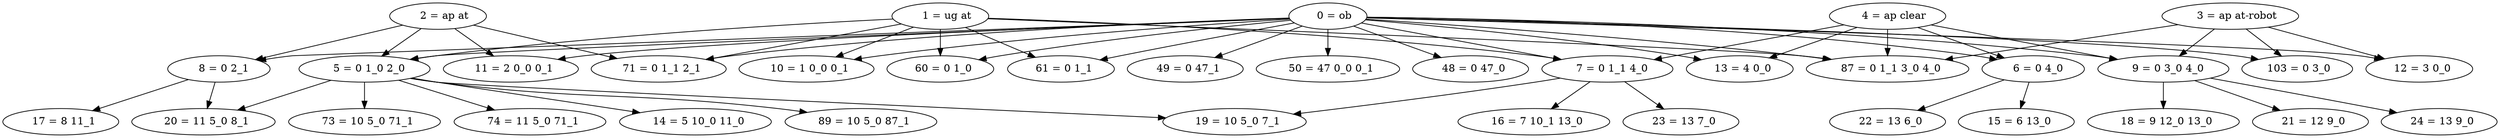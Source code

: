 strict digraph  {
"    0 = ob";
"    5 = 0 1_0 2_0 ";
"    6 = 0 4_0 ";
"    7 = 0 1_1 4_0 ";
"    8 = 0 2_1 ";
"    9 = 0 3_0 4_0 ";
"   10 = 1 0_0 0_1 ";
"   11 = 2 0_0 0_1 ";
"   12 = 3 0_0 ";
"   13 = 4 0_0 ";
"   71 = 0 1_1 2_1 ";
"  103 = 0 3_0 ";
"   48 = 0 47_0 ";
"   49 = 0 47_1 ";
"   50 = 47 0_0 0_1 ";
"   87 = 0 1_1 3_0 4_0 ";
"   60 = 0 1_0 ";
"   61 = 0 1_1 ";
"    1 = ug at";
"    2 = ap at";
"    4 = ap clear";
"    3 = ap at-robot";
"   73 = 10 5_0 71_1 ";
"   74 = 11 5_0 71_1 ";
"   14 = 5 10_0 11_0 ";
"   19 = 10 5_0 7_1 ";
"   20 = 11 5_0 8_1 ";
"   89 = 10 5_0 87_1 ";
"   22 = 13 6_0 ";
"   15 = 6 13_0 ";
"   16 = 7 10_1 13_0 ";
"   23 = 13 7_0 ";
"   17 = 8 11_1 ";
"   24 = 13 9_0 ";
"   18 = 9 12_0 13_0 ";
"   21 = 12 9_0 ";
"    0 = ob" -> "    5 = 0 1_0 2_0 ";
"    0 = ob" -> "    6 = 0 4_0 ";
"    0 = ob" -> "    7 = 0 1_1 4_0 ";
"    0 = ob" -> "    8 = 0 2_1 ";
"    0 = ob" -> "    9 = 0 3_0 4_0 ";
"    0 = ob" -> "   10 = 1 0_0 0_1 ";
"    0 = ob" -> "   11 = 2 0_0 0_1 ";
"    0 = ob" -> "   12 = 3 0_0 ";
"    0 = ob" -> "   13 = 4 0_0 ";
"    0 = ob" -> "   71 = 0 1_1 2_1 ";
"    0 = ob" -> "  103 = 0 3_0 ";
"    0 = ob" -> "   48 = 0 47_0 ";
"    0 = ob" -> "   49 = 0 47_1 ";
"    0 = ob" -> "   50 = 47 0_0 0_1 ";
"    0 = ob" -> "   87 = 0 1_1 3_0 4_0 ";
"    0 = ob" -> "   60 = 0 1_0 ";
"    0 = ob" -> "   61 = 0 1_1 ";
"    5 = 0 1_0 2_0 " -> "   73 = 10 5_0 71_1 ";
"    5 = 0 1_0 2_0 " -> "   74 = 11 5_0 71_1 ";
"    5 = 0 1_0 2_0 " -> "   14 = 5 10_0 11_0 ";
"    5 = 0 1_0 2_0 " -> "   19 = 10 5_0 7_1 ";
"    5 = 0 1_0 2_0 " -> "   20 = 11 5_0 8_1 ";
"    5 = 0 1_0 2_0 " -> "   89 = 10 5_0 87_1 ";
"    6 = 0 4_0 " -> "   22 = 13 6_0 ";
"    6 = 0 4_0 " -> "   15 = 6 13_0 ";
"    7 = 0 1_1 4_0 " -> "   16 = 7 10_1 13_0 ";
"    7 = 0 1_1 4_0 " -> "   19 = 10 5_0 7_1 ";
"    7 = 0 1_1 4_0 " -> "   23 = 13 7_0 ";
"    8 = 0 2_1 " -> "   17 = 8 11_1 ";
"    8 = 0 2_1 " -> "   20 = 11 5_0 8_1 ";
"    9 = 0 3_0 4_0 " -> "   24 = 13 9_0 ";
"    9 = 0 3_0 4_0 " -> "   18 = 9 12_0 13_0 ";
"    9 = 0 3_0 4_0 " -> "   21 = 12 9_0 ";
"    1 = ug at" -> "    5 = 0 1_0 2_0 ";
"    1 = ug at" -> "    7 = 0 1_1 4_0 ";
"    1 = ug at" -> "   71 = 0 1_1 2_1 ";
"    1 = ug at" -> "   10 = 1 0_0 0_1 ";
"    1 = ug at" -> "   87 = 0 1_1 3_0 4_0 ";
"    1 = ug at" -> "   60 = 0 1_0 ";
"    1 = ug at" -> "   61 = 0 1_1 ";
"    2 = ap at" -> "    8 = 0 2_1 ";
"    2 = ap at" -> "   11 = 2 0_0 0_1 ";
"    2 = ap at" -> "    5 = 0 1_0 2_0 ";
"    2 = ap at" -> "   71 = 0 1_1 2_1 ";
"    4 = ap clear" -> "    6 = 0 4_0 ";
"    4 = ap clear" -> "    7 = 0 1_1 4_0 ";
"    4 = ap clear" -> "    9 = 0 3_0 4_0 ";
"    4 = ap clear" -> "   13 = 4 0_0 ";
"    4 = ap clear" -> "   87 = 0 1_1 3_0 4_0 ";
"    3 = ap at-robot" -> "    9 = 0 3_0 4_0 ";
"    3 = ap at-robot" -> "   12 = 3 0_0 ";
"    3 = ap at-robot" -> "  103 = 0 3_0 ";
"    3 = ap at-robot" -> "   87 = 0 1_1 3_0 4_0 ";
}
